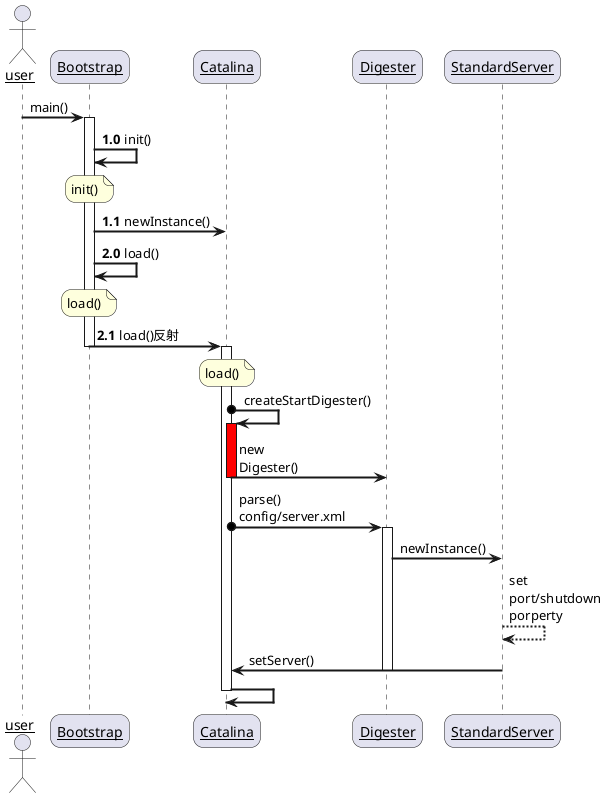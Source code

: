 @startuml
skinparam sequenceArrowThickness 2
skinparam roundcorner 20
skinparam maxmessagesize 60
skinparam sequenceParticipant underline

actor user
user-> Bootstrap:main()
autonumber 1.0
 activate Bootstrap
 Bootstrap->Bootstrap:init()

            note over Bootstrap: init()
            Bootstrap -> Catalina:newInstance()

 autonumber 2.0
 Bootstrap->Bootstrap:load()

            note over Bootstrap: load()
            Bootstrap -> Catalina:load()反射
            deactivate Bootstrap
                autonumber stop
                activate Catalina
                note over Catalina:load()
                Catalina o->Catalina:createStartDigester()
                        activate Catalina#red
                        Catalina ->Digester:new Digester()
                        deactivate Catalina#red
                        Catalina o->Digester:parse() config/server.xml

                        activate Digester
                            Digester->StandardServer:newInstance()
                            StandardServer-->StandardServer:set port/shutdown porperty
                            Catalina<-StandardServer:setServer()
                        deactivate Digester

                        Catalina->Catalina:
                deactivate Catalina




@enduml